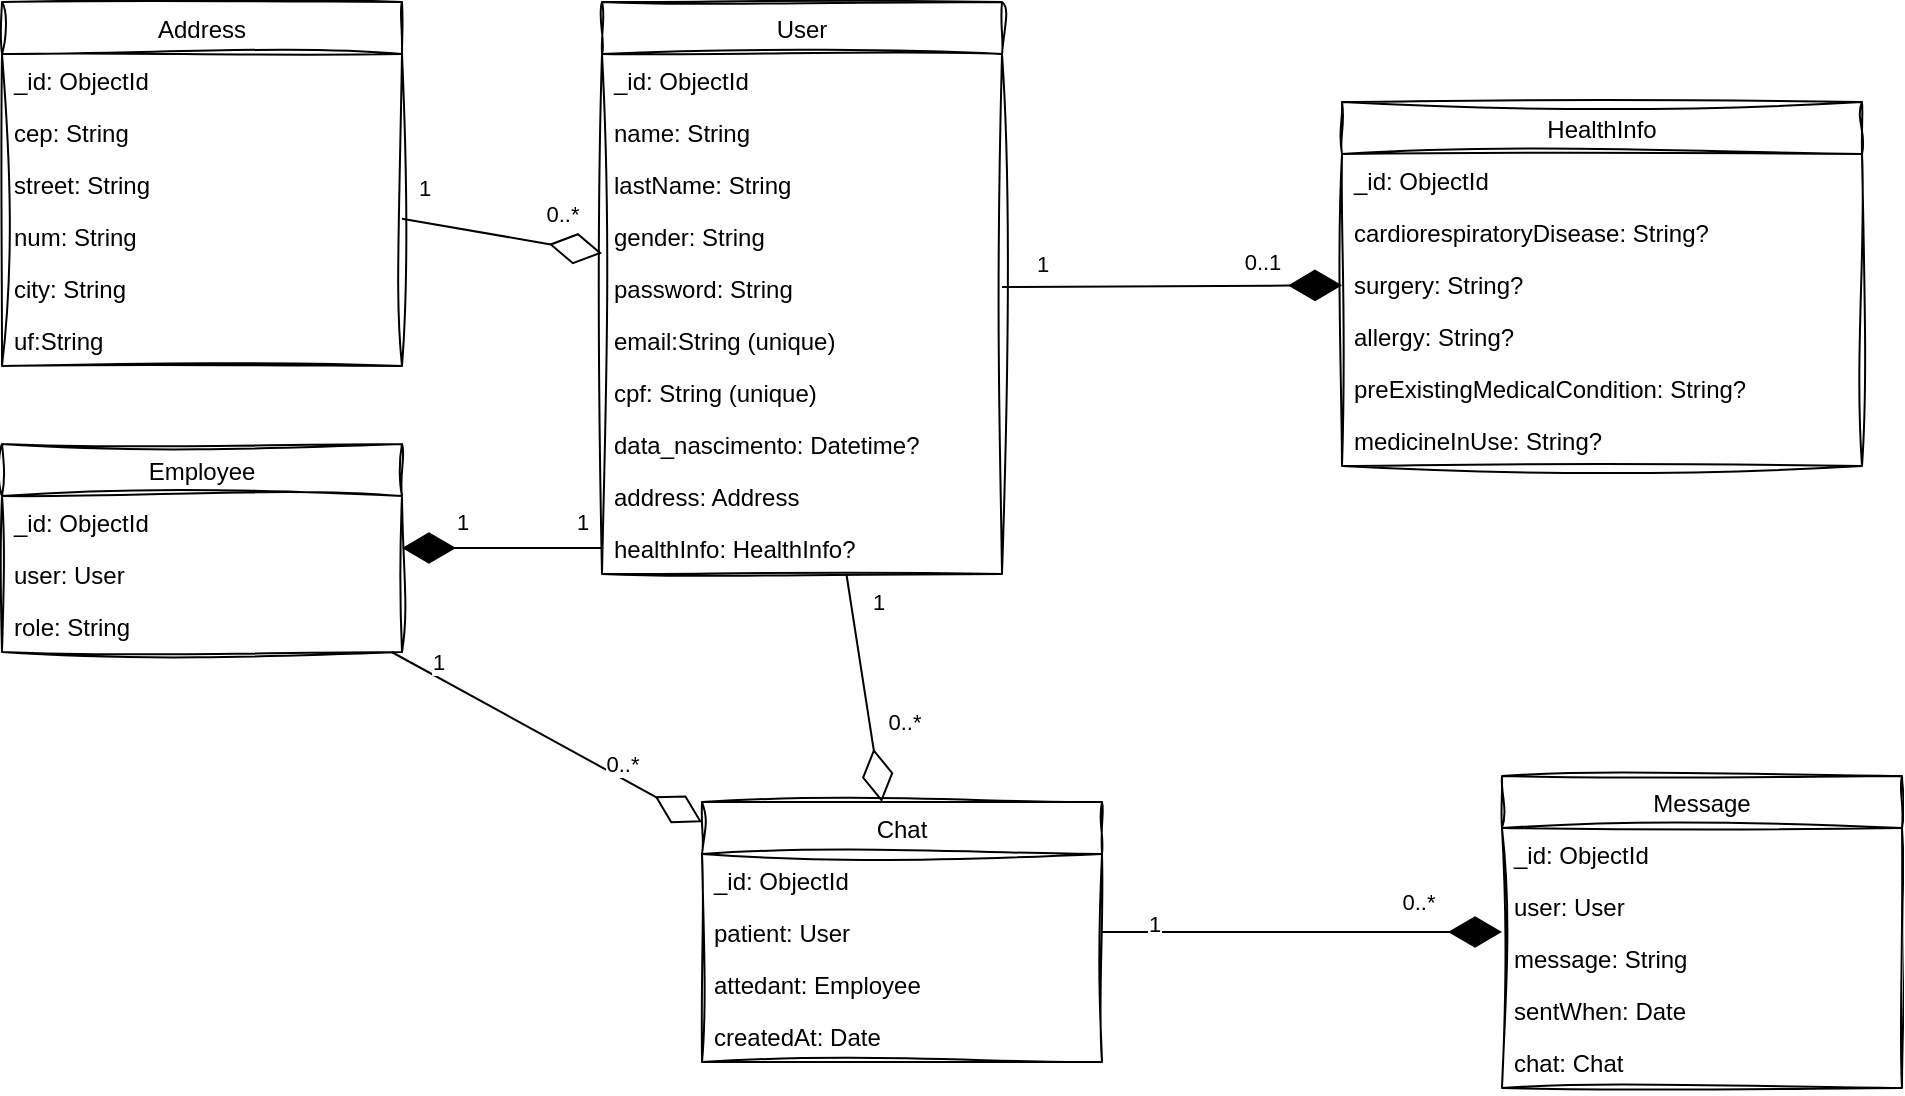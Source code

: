 <mxfile>
    <diagram id="ap3Ln4ALbUO5xXeBseo1" name="Page-1">
        <mxGraphModel dx="2310" dy="1298" grid="1" gridSize="10" guides="1" tooltips="1" connect="1" arrows="1" fold="1" page="1" pageScale="1" pageWidth="1169" pageHeight="827" math="0" shadow="0">
            <root>
                <mxCell id="0"/>
                <mxCell id="1" parent="0"/>
                <mxCell id="114" value="User" style="swimlane;fontStyle=0;childLayout=stackLayout;horizontal=1;startSize=26;fillColor=none;horizontalStack=0;resizeParent=1;resizeParentMax=0;resizeLast=0;collapsible=1;marginBottom=0;glass=0;sketch=1;curveFitting=1;jiggle=2;" parent="1" vertex="1">
                    <mxGeometry x="410" y="130" width="200" height="286" as="geometry"/>
                </mxCell>
                <mxCell id="115" value="_id: ObjectId" style="text;strokeColor=none;fillColor=none;align=left;verticalAlign=top;spacingLeft=4;spacingRight=4;overflow=hidden;rotatable=0;points=[[0,0.5],[1,0.5]];portConstraint=eastwest;" parent="114" vertex="1">
                    <mxGeometry y="26" width="200" height="26" as="geometry"/>
                </mxCell>
                <mxCell id="116" value="name: String" style="text;strokeColor=none;fillColor=none;align=left;verticalAlign=top;spacingLeft=4;spacingRight=4;overflow=hidden;rotatable=0;points=[[0,0.5],[1,0.5]];portConstraint=eastwest;" parent="114" vertex="1">
                    <mxGeometry y="52" width="200" height="26" as="geometry"/>
                </mxCell>
                <mxCell id="125" value="lastName: String" style="text;strokeColor=none;fillColor=none;align=left;verticalAlign=top;spacingLeft=4;spacingRight=4;overflow=hidden;rotatable=0;points=[[0,0.5],[1,0.5]];portConstraint=eastwest;" parent="114" vertex="1">
                    <mxGeometry y="78" width="200" height="26" as="geometry"/>
                </mxCell>
                <mxCell id="126" value="gender: String" style="text;strokeColor=none;fillColor=none;align=left;verticalAlign=top;spacingLeft=4;spacingRight=4;overflow=hidden;rotatable=0;points=[[0,0.5],[1,0.5]];portConstraint=eastwest;" parent="114" vertex="1">
                    <mxGeometry y="104" width="200" height="26" as="geometry"/>
                </mxCell>
                <mxCell id="127" value="password: String" style="text;strokeColor=none;fillColor=none;align=left;verticalAlign=top;spacingLeft=4;spacingRight=4;overflow=hidden;rotatable=0;points=[[0,0.5],[1,0.5]];portConstraint=eastwest;" parent="114" vertex="1">
                    <mxGeometry y="130" width="200" height="26" as="geometry"/>
                </mxCell>
                <mxCell id="121" value="email:String (unique)" style="text;strokeColor=none;fillColor=none;align=left;verticalAlign=top;spacingLeft=4;spacingRight=4;overflow=hidden;rotatable=0;points=[[0,0.5],[1,0.5]];portConstraint=eastwest;" parent="114" vertex="1">
                    <mxGeometry y="156" width="200" height="26" as="geometry"/>
                </mxCell>
                <mxCell id="122" value="cpf: String (unique)" style="text;strokeColor=none;fillColor=none;align=left;verticalAlign=top;spacingLeft=4;spacingRight=4;overflow=hidden;rotatable=0;points=[[0,0.5],[1,0.5]];portConstraint=eastwest;" parent="114" vertex="1">
                    <mxGeometry y="182" width="200" height="26" as="geometry"/>
                </mxCell>
                <mxCell id="123" value="data_nascimento: Datetime?" style="text;strokeColor=none;fillColor=none;align=left;verticalAlign=top;spacingLeft=4;spacingRight=4;overflow=hidden;rotatable=0;points=[[0,0.5],[1,0.5]];portConstraint=eastwest;" parent="114" vertex="1">
                    <mxGeometry y="208" width="200" height="26" as="geometry"/>
                </mxCell>
                <mxCell id="166" value="address: Address" style="text;strokeColor=none;fillColor=none;align=left;verticalAlign=top;spacingLeft=4;spacingRight=4;overflow=hidden;rotatable=0;points=[[0,0.5],[1,0.5]];portConstraint=eastwest;" parent="114" vertex="1">
                    <mxGeometry y="234" width="200" height="26" as="geometry"/>
                </mxCell>
                <mxCell id="168" value="healthInfo: HealthInfo?" style="text;strokeColor=none;fillColor=none;align=left;verticalAlign=top;spacingLeft=4;spacingRight=4;overflow=hidden;rotatable=0;points=[[0,0.5],[1,0.5]];portConstraint=eastwest;" parent="114" vertex="1">
                    <mxGeometry y="260" width="200" height="26" as="geometry"/>
                </mxCell>
                <mxCell id="128" value="Address" style="swimlane;fontStyle=0;childLayout=stackLayout;horizontal=1;startSize=26;fillColor=none;horizontalStack=0;resizeParent=1;resizeParentMax=0;resizeLast=0;collapsible=1;marginBottom=0;glass=0;sketch=1;curveFitting=1;jiggle=2;" parent="1" vertex="1">
                    <mxGeometry x="110" y="130" width="200" height="182" as="geometry"/>
                </mxCell>
                <mxCell id="129" value="_id: ObjectId" style="text;strokeColor=none;fillColor=none;align=left;verticalAlign=top;spacingLeft=4;spacingRight=4;overflow=hidden;rotatable=0;points=[[0,0.5],[1,0.5]];portConstraint=eastwest;" parent="128" vertex="1">
                    <mxGeometry y="26" width="200" height="26" as="geometry"/>
                </mxCell>
                <mxCell id="130" value="cep: String" style="text;strokeColor=none;fillColor=none;align=left;verticalAlign=top;spacingLeft=4;spacingRight=4;overflow=hidden;rotatable=0;points=[[0,0.5],[1,0.5]];portConstraint=eastwest;" parent="128" vertex="1">
                    <mxGeometry y="52" width="200" height="26" as="geometry"/>
                </mxCell>
                <mxCell id="131" value="street: String" style="text;strokeColor=none;fillColor=none;align=left;verticalAlign=top;spacingLeft=4;spacingRight=4;overflow=hidden;rotatable=0;points=[[0,0.5],[1,0.5]];portConstraint=eastwest;" parent="128" vertex="1">
                    <mxGeometry y="78" width="200" height="26" as="geometry"/>
                </mxCell>
                <mxCell id="132" value="num: String" style="text;strokeColor=none;fillColor=none;align=left;verticalAlign=top;spacingLeft=4;spacingRight=4;overflow=hidden;rotatable=0;points=[[0,0.5],[1,0.5]];portConstraint=eastwest;" parent="128" vertex="1">
                    <mxGeometry y="104" width="200" height="26" as="geometry"/>
                </mxCell>
                <mxCell id="133" value="city: String" style="text;strokeColor=none;fillColor=none;align=left;verticalAlign=top;spacingLeft=4;spacingRight=4;overflow=hidden;rotatable=0;points=[[0,0.5],[1,0.5]];portConstraint=eastwest;" parent="128" vertex="1">
                    <mxGeometry y="130" width="200" height="26" as="geometry"/>
                </mxCell>
                <mxCell id="134" value="uf:String" style="text;strokeColor=none;fillColor=none;align=left;verticalAlign=top;spacingLeft=4;spacingRight=4;overflow=hidden;rotatable=0;points=[[0,0.5],[1,0.5]];portConstraint=eastwest;" parent="128" vertex="1">
                    <mxGeometry y="156" width="200" height="26" as="geometry"/>
                </mxCell>
                <mxCell id="137" value="HealthInfo" style="swimlane;fontStyle=0;childLayout=stackLayout;horizontal=1;startSize=26;fillColor=none;horizontalStack=0;resizeParent=1;resizeParentMax=0;resizeLast=0;collapsible=1;marginBottom=0;glass=0;sketch=1;curveFitting=1;jiggle=2;" parent="1" vertex="1">
                    <mxGeometry x="780" y="180" width="260" height="182" as="geometry"/>
                </mxCell>
                <mxCell id="138" value="_id: ObjectId" style="text;strokeColor=none;fillColor=none;align=left;verticalAlign=top;spacingLeft=4;spacingRight=4;overflow=hidden;rotatable=0;points=[[0,0.5],[1,0.5]];portConstraint=eastwest;" parent="137" vertex="1">
                    <mxGeometry y="26" width="260" height="26" as="geometry"/>
                </mxCell>
                <mxCell id="139" value="cardiorespiratoryDisease: String?" style="text;strokeColor=none;fillColor=none;align=left;verticalAlign=top;spacingLeft=4;spacingRight=4;overflow=hidden;rotatable=0;points=[[0,0.5],[1,0.5]];portConstraint=eastwest;" parent="137" vertex="1">
                    <mxGeometry y="52" width="260" height="26" as="geometry"/>
                </mxCell>
                <mxCell id="140" value="surgery: String?" style="text;strokeColor=none;fillColor=none;align=left;verticalAlign=top;spacingLeft=4;spacingRight=4;overflow=hidden;rotatable=0;points=[[0,0.5],[1,0.5]];portConstraint=eastwest;" parent="137" vertex="1">
                    <mxGeometry y="78" width="260" height="26" as="geometry"/>
                </mxCell>
                <mxCell id="141" value="allergy: String?" style="text;strokeColor=none;fillColor=none;align=left;verticalAlign=top;spacingLeft=4;spacingRight=4;overflow=hidden;rotatable=0;points=[[0,0.5],[1,0.5]];portConstraint=eastwest;" parent="137" vertex="1">
                    <mxGeometry y="104" width="260" height="26" as="geometry"/>
                </mxCell>
                <mxCell id="142" value="preExistingMedicalCondition: String?" style="text;strokeColor=none;fillColor=none;align=left;verticalAlign=top;spacingLeft=4;spacingRight=4;overflow=hidden;rotatable=0;points=[[0,0.5],[1,0.5]];portConstraint=eastwest;" parent="137" vertex="1">
                    <mxGeometry y="130" width="260" height="26" as="geometry"/>
                </mxCell>
                <mxCell id="143" value="medicineInUse: String?" style="text;strokeColor=none;fillColor=none;align=left;verticalAlign=top;spacingLeft=4;spacingRight=4;overflow=hidden;rotatable=0;points=[[0,0.5],[1,0.5]];portConstraint=eastwest;" parent="137" vertex="1">
                    <mxGeometry y="156" width="260" height="26" as="geometry"/>
                </mxCell>
                <mxCell id="144" value="Employee" style="swimlane;fontStyle=0;childLayout=stackLayout;horizontal=1;startSize=26;fillColor=none;horizontalStack=0;resizeParent=1;resizeParentMax=0;resizeLast=0;collapsible=1;marginBottom=0;glass=0;sketch=1;curveFitting=1;jiggle=2;" parent="1" vertex="1">
                    <mxGeometry x="110" y="351" width="200" height="104" as="geometry"/>
                </mxCell>
                <mxCell id="145" value="_id: ObjectId" style="text;strokeColor=none;fillColor=none;align=left;verticalAlign=top;spacingLeft=4;spacingRight=4;overflow=hidden;rotatable=0;points=[[0,0.5],[1,0.5]];portConstraint=eastwest;" parent="144" vertex="1">
                    <mxGeometry y="26" width="200" height="26" as="geometry"/>
                </mxCell>
                <mxCell id="146" value="user: User" style="text;strokeColor=none;fillColor=none;align=left;verticalAlign=top;spacingLeft=4;spacingRight=4;overflow=hidden;rotatable=0;points=[[0,0.5],[1,0.5]];portConstraint=eastwest;" parent="144" vertex="1">
                    <mxGeometry y="52" width="200" height="26" as="geometry"/>
                </mxCell>
                <mxCell id="147" value="role: String" style="text;strokeColor=none;fillColor=none;align=left;verticalAlign=top;spacingLeft=4;spacingRight=4;overflow=hidden;rotatable=0;points=[[0,0.5],[1,0.5]];portConstraint=eastwest;" parent="144" vertex="1">
                    <mxGeometry y="78" width="200" height="26" as="geometry"/>
                </mxCell>
                <mxCell id="153" value="Chat" style="swimlane;fontStyle=0;childLayout=stackLayout;horizontal=1;startSize=26;fillColor=none;horizontalStack=0;resizeParent=1;resizeParentMax=0;resizeLast=0;collapsible=1;marginBottom=0;glass=0;sketch=1;curveFitting=1;jiggle=2;" parent="1" vertex="1">
                    <mxGeometry x="460" y="530" width="200" height="130" as="geometry"/>
                </mxCell>
                <mxCell id="154" value="_id: ObjectId" style="text;strokeColor=none;fillColor=none;align=left;verticalAlign=top;spacingLeft=4;spacingRight=4;overflow=hidden;rotatable=0;points=[[0,0.5],[1,0.5]];portConstraint=eastwest;" parent="153" vertex="1">
                    <mxGeometry y="26" width="200" height="26" as="geometry"/>
                </mxCell>
                <mxCell id="155" value="patient: User" style="text;strokeColor=none;fillColor=none;align=left;verticalAlign=top;spacingLeft=4;spacingRight=4;overflow=hidden;rotatable=0;points=[[0,0.5],[1,0.5]];portConstraint=eastwest;" parent="153" vertex="1">
                    <mxGeometry y="52" width="200" height="26" as="geometry"/>
                </mxCell>
                <mxCell id="156" value="attedant: Employee" style="text;strokeColor=none;fillColor=none;align=left;verticalAlign=top;spacingLeft=4;spacingRight=4;overflow=hidden;rotatable=0;points=[[0,0.5],[1,0.5]];portConstraint=eastwest;" parent="153" vertex="1">
                    <mxGeometry y="78" width="200" height="26" as="geometry"/>
                </mxCell>
                <mxCell id="158" value="createdAt: Date" style="text;strokeColor=none;fillColor=none;align=left;verticalAlign=top;spacingLeft=4;spacingRight=4;overflow=hidden;rotatable=0;points=[[0,0.5],[1,0.5]];portConstraint=eastwest;" parent="153" vertex="1">
                    <mxGeometry y="104" width="200" height="26" as="geometry"/>
                </mxCell>
                <mxCell id="159" value="Message" style="swimlane;fontStyle=0;childLayout=stackLayout;horizontal=1;startSize=26;fillColor=none;horizontalStack=0;resizeParent=1;resizeParentMax=0;resizeLast=0;collapsible=1;marginBottom=0;glass=0;sketch=1;curveFitting=1;jiggle=2;" parent="1" vertex="1">
                    <mxGeometry x="860" y="517" width="200" height="156" as="geometry"/>
                </mxCell>
                <mxCell id="160" value="_id: ObjectId" style="text;strokeColor=none;fillColor=none;align=left;verticalAlign=top;spacingLeft=4;spacingRight=4;overflow=hidden;rotatable=0;points=[[0,0.5],[1,0.5]];portConstraint=eastwest;" parent="159" vertex="1">
                    <mxGeometry y="26" width="200" height="26" as="geometry"/>
                </mxCell>
                <mxCell id="161" value="user: User" style="text;strokeColor=none;fillColor=none;align=left;verticalAlign=top;spacingLeft=4;spacingRight=4;overflow=hidden;rotatable=0;points=[[0,0.5],[1,0.5]];portConstraint=eastwest;" parent="159" vertex="1">
                    <mxGeometry y="52" width="200" height="26" as="geometry"/>
                </mxCell>
                <mxCell id="163" value="message: String" style="text;strokeColor=none;fillColor=none;align=left;verticalAlign=top;spacingLeft=4;spacingRight=4;overflow=hidden;rotatable=0;points=[[0,0.5],[1,0.5]];portConstraint=eastwest;" parent="159" vertex="1">
                    <mxGeometry y="78" width="200" height="26" as="geometry"/>
                </mxCell>
                <mxCell id="164" value="sentWhen: Date" style="text;strokeColor=none;fillColor=none;align=left;verticalAlign=top;spacingLeft=4;spacingRight=4;overflow=hidden;rotatable=0;points=[[0,0.5],[1,0.5]];portConstraint=eastwest;" parent="159" vertex="1">
                    <mxGeometry y="104" width="200" height="26" as="geometry"/>
                </mxCell>
                <mxCell id="165" value="chat: Chat" style="text;strokeColor=none;fillColor=none;align=left;verticalAlign=top;spacingLeft=4;spacingRight=4;overflow=hidden;rotatable=0;points=[[0,0.5],[1,0.5]];portConstraint=eastwest;" parent="159" vertex="1">
                    <mxGeometry y="130" width="200" height="26" as="geometry"/>
                </mxCell>
                <mxCell id="169" value="" style="endArrow=diamondThin;endFill=1;endSize=24;html=1;" edge="1" parent="1" source="153" target="159">
                    <mxGeometry width="160" relative="1" as="geometry">
                        <mxPoint x="690" y="160.004" as="sourcePoint"/>
                        <mxPoint x="800" y="172.945" as="targetPoint"/>
                    </mxGeometry>
                </mxCell>
                <mxCell id="170" value="1" style="edgeLabel;html=1;align=center;verticalAlign=middle;resizable=0;points=[];" vertex="1" connectable="0" parent="169">
                    <mxGeometry x="-0.803" y="1" relative="1" as="geometry">
                        <mxPoint x="6" y="-3" as="offset"/>
                    </mxGeometry>
                </mxCell>
                <mxCell id="171" value="0..*" style="edgeLabel;html=1;align=center;verticalAlign=middle;resizable=0;points=[];" vertex="1" connectable="0" parent="169">
                    <mxGeometry x="0.619" relative="1" as="geometry">
                        <mxPoint x="-4" y="-15" as="offset"/>
                    </mxGeometry>
                </mxCell>
                <mxCell id="176" value="" style="endArrow=diamondThin;endFill=0;endSize=24;html=1;" edge="1" parent="1" source="128" target="114">
                    <mxGeometry width="160" relative="1" as="geometry">
                        <mxPoint x="560" y="162.534" as="sourcePoint"/>
                        <mxPoint x="450" y="159.995" as="targetPoint"/>
                    </mxGeometry>
                </mxCell>
                <mxCell id="177" value="1" style="edgeLabel;html=1;align=center;verticalAlign=middle;resizable=0;points=[];" vertex="1" connectable="0" parent="176">
                    <mxGeometry x="-0.886" y="2" relative="1" as="geometry">
                        <mxPoint x="4" y="-15" as="offset"/>
                    </mxGeometry>
                </mxCell>
                <mxCell id="178" value="0..*" style="edgeLabel;html=1;align=center;verticalAlign=middle;resizable=0;points=[];" vertex="1" connectable="0" parent="176">
                    <mxGeometry x="0.373" y="1" relative="1" as="geometry">
                        <mxPoint x="11" y="-13" as="offset"/>
                    </mxGeometry>
                </mxCell>
                <mxCell id="180" value="" style="endArrow=diamondThin;endFill=1;endSize=24;html=1;" edge="1" parent="1" source="168" target="144">
                    <mxGeometry width="160" relative="1" as="geometry">
                        <mxPoint x="320" y="490.004" as="sourcePoint"/>
                        <mxPoint x="430" y="502.945" as="targetPoint"/>
                    </mxGeometry>
                </mxCell>
                <mxCell id="181" value="1" style="edgeLabel;html=1;align=center;verticalAlign=middle;resizable=0;points=[];" vertex="1" connectable="0" parent="180">
                    <mxGeometry x="-0.803" y="1" relative="1" as="geometry">
                        <mxPoint y="-14" as="offset"/>
                    </mxGeometry>
                </mxCell>
                <mxCell id="182" value="1" style="edgeLabel;html=1;align=center;verticalAlign=middle;resizable=0;points=[];" vertex="1" connectable="0" parent="180">
                    <mxGeometry x="0.619" relative="1" as="geometry">
                        <mxPoint x="11" y="-13" as="offset"/>
                    </mxGeometry>
                </mxCell>
                <mxCell id="184" value="" style="endArrow=diamondThin;endFill=0;endSize=24;html=1;" edge="1" parent="1" source="144" target="153">
                    <mxGeometry width="160" relative="1" as="geometry">
                        <mxPoint x="340" y="518" as="sourcePoint"/>
                        <mxPoint x="449" y="510" as="targetPoint"/>
                    </mxGeometry>
                </mxCell>
                <mxCell id="185" value="1" style="edgeLabel;html=1;align=center;verticalAlign=middle;resizable=0;points=[];" vertex="1" connectable="0" parent="184">
                    <mxGeometry x="-0.886" y="2" relative="1" as="geometry">
                        <mxPoint x="13" y="2" as="offset"/>
                    </mxGeometry>
                </mxCell>
                <mxCell id="186" value="0..*" style="edgeLabel;html=1;align=center;verticalAlign=middle;resizable=0;points=[];" vertex="1" connectable="0" parent="184">
                    <mxGeometry x="0.373" y="1" relative="1" as="geometry">
                        <mxPoint x="8" y="-2" as="offset"/>
                    </mxGeometry>
                </mxCell>
                <mxCell id="187" value="" style="endArrow=diamondThin;endFill=0;endSize=24;html=1;" edge="1" parent="1" source="114" target="153">
                    <mxGeometry width="160" relative="1" as="geometry">
                        <mxPoint x="314.792" y="465.0" as="sourcePoint"/>
                        <mxPoint x="400" y="560" as="targetPoint"/>
                    </mxGeometry>
                </mxCell>
                <mxCell id="188" value="1" style="edgeLabel;html=1;align=center;verticalAlign=middle;resizable=0;points=[];" vertex="1" connectable="0" parent="187">
                    <mxGeometry x="-0.886" y="2" relative="1" as="geometry">
                        <mxPoint x="13" y="8" as="offset"/>
                    </mxGeometry>
                </mxCell>
                <mxCell id="189" value="0..*" style="edgeLabel;html=1;align=center;verticalAlign=middle;resizable=0;points=[];" vertex="1" connectable="0" parent="187">
                    <mxGeometry x="0.373" y="1" relative="1" as="geometry">
                        <mxPoint x="15" y="-4" as="offset"/>
                    </mxGeometry>
                </mxCell>
                <mxCell id="190" value="" style="endArrow=diamondThin;endFill=1;endSize=24;html=1;" edge="1" parent="1" source="114" target="137">
                    <mxGeometry width="160" relative="1" as="geometry">
                        <mxPoint x="630" y="250.004" as="sourcePoint"/>
                        <mxPoint x="740" y="262.945" as="targetPoint"/>
                    </mxGeometry>
                </mxCell>
                <mxCell id="191" value="1" style="edgeLabel;html=1;align=center;verticalAlign=middle;resizable=0;points=[];" vertex="1" connectable="0" parent="190">
                    <mxGeometry x="-0.803" y="1" relative="1" as="geometry">
                        <mxPoint x="3" y="-11" as="offset"/>
                    </mxGeometry>
                </mxCell>
                <mxCell id="192" value="0..1" style="edgeLabel;html=1;align=center;verticalAlign=middle;resizable=0;points=[];" vertex="1" connectable="0" parent="190">
                    <mxGeometry x="0.619" relative="1" as="geometry">
                        <mxPoint x="-8" y="-12" as="offset"/>
                    </mxGeometry>
                </mxCell>
            </root>
        </mxGraphModel>
    </diagram>
</mxfile>